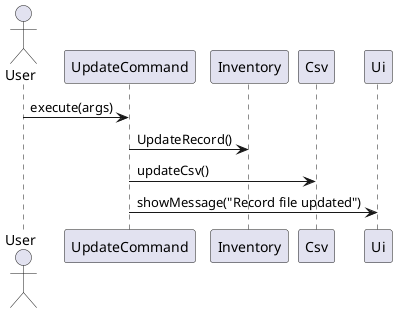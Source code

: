 @startuml
actor User
User -> UpdateCommand : execute(args)
UpdateCommand -> Inventory : UpdateRecord()
UpdateCommand -> Csv : updateCsv()
UpdateCommand -> Ui : showMessage("Record file updated")
@enduml
